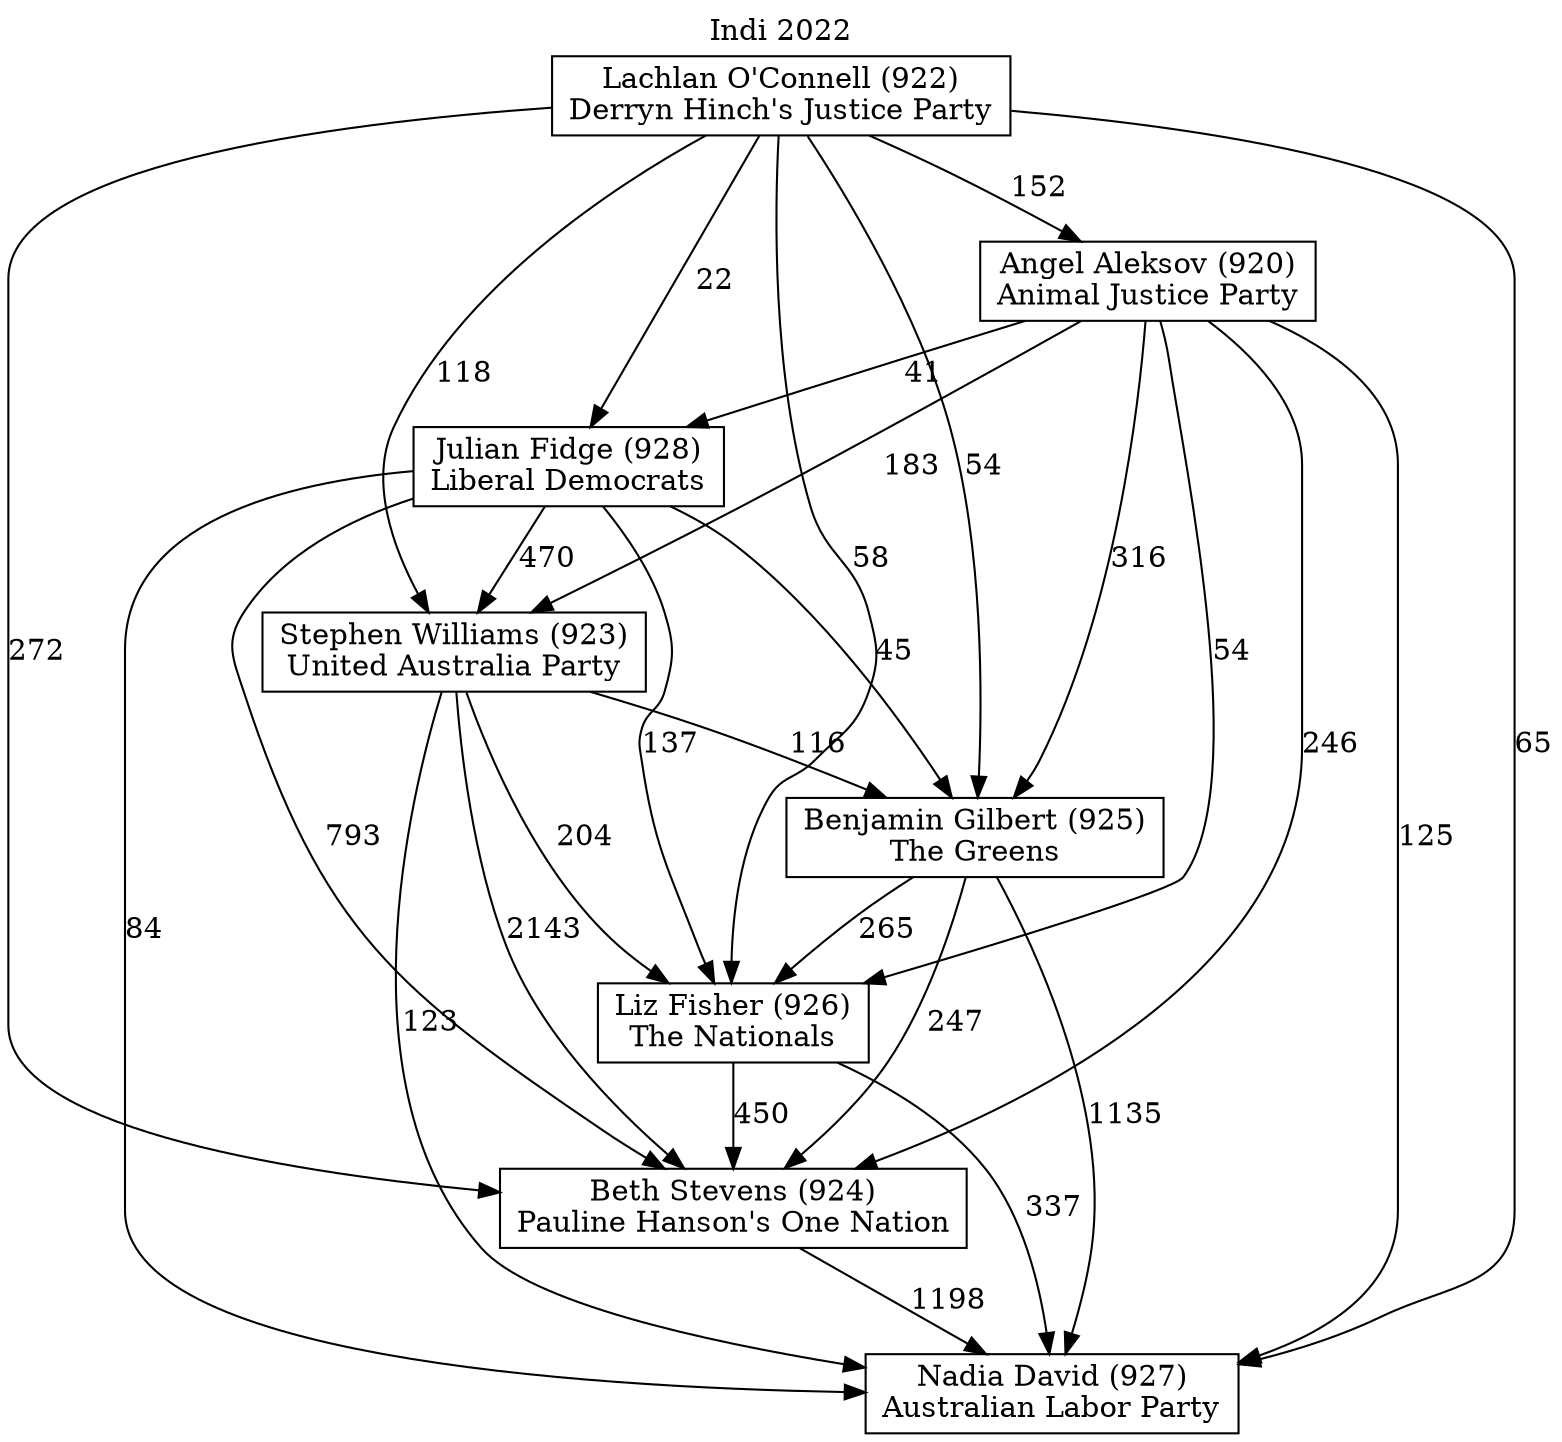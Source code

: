 // House preference flow
digraph "Nadia David (927)_Indi_2022" {
	graph [label="Indi 2022" labelloc=t mclimit=10]
	node [shape=box]
	"Benjamin Gilbert (925)" [label="Benjamin Gilbert (925)
The Greens"]
	"Julian Fidge (928)" [label="Julian Fidge (928)
Liberal Democrats"]
	"Stephen Williams (923)" [label="Stephen Williams (923)
United Australia Party"]
	"Liz Fisher (926)" [label="Liz Fisher (926)
The Nationals"]
	"Lachlan O'Connell (922)" [label="Lachlan O'Connell (922)
Derryn Hinch's Justice Party"]
	"Beth Stevens (924)" [label="Beth Stevens (924)
Pauline Hanson's One Nation"]
	"Nadia David (927)" [label="Nadia David (927)
Australian Labor Party"]
	"Angel Aleksov (920)" [label="Angel Aleksov (920)
Animal Justice Party"]
	"Liz Fisher (926)" -> "Beth Stevens (924)" [label=450]
	"Lachlan O'Connell (922)" -> "Liz Fisher (926)" [label=58]
	"Julian Fidge (928)" -> "Beth Stevens (924)" [label=793]
	"Angel Aleksov (920)" -> "Nadia David (927)" [label=125]
	"Angel Aleksov (920)" -> "Liz Fisher (926)" [label=54]
	"Angel Aleksov (920)" -> "Beth Stevens (924)" [label=246]
	"Stephen Williams (923)" -> "Benjamin Gilbert (925)" [label=116]
	"Stephen Williams (923)" -> "Liz Fisher (926)" [label=204]
	"Lachlan O'Connell (922)" -> "Julian Fidge (928)" [label=22]
	"Angel Aleksov (920)" -> "Stephen Williams (923)" [label=183]
	"Stephen Williams (923)" -> "Beth Stevens (924)" [label=2143]
	"Julian Fidge (928)" -> "Stephen Williams (923)" [label=470]
	"Julian Fidge (928)" -> "Nadia David (927)" [label=84]
	"Beth Stevens (924)" -> "Nadia David (927)" [label=1198]
	"Liz Fisher (926)" -> "Nadia David (927)" [label=337]
	"Benjamin Gilbert (925)" -> "Liz Fisher (926)" [label=265]
	"Julian Fidge (928)" -> "Liz Fisher (926)" [label=137]
	"Lachlan O'Connell (922)" -> "Angel Aleksov (920)" [label=152]
	"Angel Aleksov (920)" -> "Benjamin Gilbert (925)" [label=316]
	"Lachlan O'Connell (922)" -> "Nadia David (927)" [label=65]
	"Benjamin Gilbert (925)" -> "Nadia David (927)" [label=1135]
	"Stephen Williams (923)" -> "Nadia David (927)" [label=123]
	"Angel Aleksov (920)" -> "Julian Fidge (928)" [label=41]
	"Lachlan O'Connell (922)" -> "Beth Stevens (924)" [label=272]
	"Lachlan O'Connell (922)" -> "Stephen Williams (923)" [label=118]
	"Julian Fidge (928)" -> "Benjamin Gilbert (925)" [label=45]
	"Benjamin Gilbert (925)" -> "Beth Stevens (924)" [label=247]
	"Lachlan O'Connell (922)" -> "Benjamin Gilbert (925)" [label=54]
}
